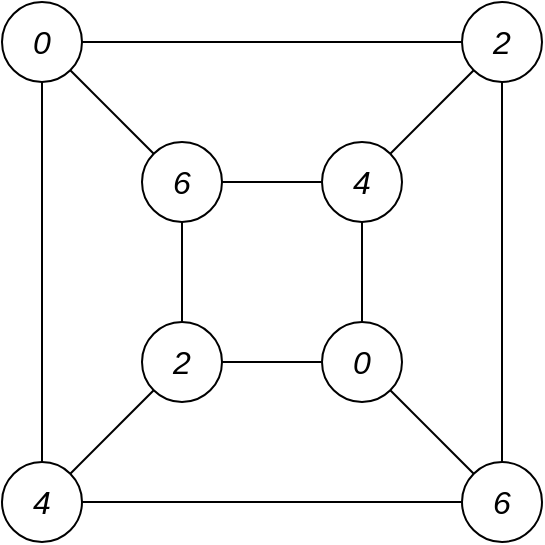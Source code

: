 <mxfile version="14.0.1" type="device"><diagram id="nq1yNRoTLHTnH_oVvKGM" name="Page-1"><mxGraphModel dx="1673" dy="934" grid="1" gridSize="10" guides="1" tooltips="1" connect="1" arrows="1" fold="1" page="1" pageScale="1" pageWidth="827" pageHeight="1169" math="0" shadow="0"><root><mxCell id="0"/><mxCell id="1" parent="0"/><mxCell id="LYixC1V-LhlNnYHsDB3u-1" value="6" style="ellipse;whiteSpace=wrap;html=1;aspect=fixed;fontSize=16;fontStyle=2" vertex="1" parent="1"><mxGeometry x="510" y="380" width="40" height="40" as="geometry"/></mxCell><mxCell id="LYixC1V-LhlNnYHsDB3u-15" style="edgeStyle=none;rounded=0;orthogonalLoop=1;jettySize=auto;html=1;exitX=1;exitY=0;exitDx=0;exitDy=0;entryX=0;entryY=1;entryDx=0;entryDy=0;endArrow=none;endFill=0;" edge="1" parent="1" source="LYixC1V-LhlNnYHsDB3u-3" target="LYixC1V-LhlNnYHsDB3u-10"><mxGeometry relative="1" as="geometry"/></mxCell><mxCell id="LYixC1V-LhlNnYHsDB3u-16" style="edgeStyle=none;rounded=0;orthogonalLoop=1;jettySize=auto;html=1;exitX=1;exitY=0.5;exitDx=0;exitDy=0;entryX=0;entryY=0.5;entryDx=0;entryDy=0;endArrow=none;endFill=0;" edge="1" parent="1" source="LYixC1V-LhlNnYHsDB3u-3" target="LYixC1V-LhlNnYHsDB3u-1"><mxGeometry relative="1" as="geometry"/></mxCell><mxCell id="LYixC1V-LhlNnYHsDB3u-3" value="4" style="ellipse;whiteSpace=wrap;html=1;aspect=fixed;fontSize=16;fontStyle=2" vertex="1" parent="1"><mxGeometry x="280" y="380" width="40" height="40" as="geometry"/></mxCell><mxCell id="LYixC1V-LhlNnYHsDB3u-4" style="edgeStyle=orthogonalEdgeStyle;rounded=0;orthogonalLoop=1;jettySize=auto;html=1;exitX=0.5;exitY=0;exitDx=0;exitDy=0;entryX=0.5;entryY=1;entryDx=0;entryDy=0;endArrow=none;endFill=0;fontSize=16;fontStyle=2" edge="1" parent="1" source="LYixC1V-LhlNnYHsDB3u-5" target="LYixC1V-LhlNnYHsDB3u-7"><mxGeometry relative="1" as="geometry"/></mxCell><mxCell id="LYixC1V-LhlNnYHsDB3u-17" style="edgeStyle=none;rounded=0;orthogonalLoop=1;jettySize=auto;html=1;exitX=1;exitY=1;exitDx=0;exitDy=0;entryX=0;entryY=0;entryDx=0;entryDy=0;endArrow=none;endFill=0;" edge="1" parent="1" source="LYixC1V-LhlNnYHsDB3u-5" target="LYixC1V-LhlNnYHsDB3u-1"><mxGeometry relative="1" as="geometry"/></mxCell><mxCell id="LYixC1V-LhlNnYHsDB3u-5" value="0" style="ellipse;whiteSpace=wrap;html=1;aspect=fixed;fontSize=16;fontStyle=2" vertex="1" parent="1"><mxGeometry x="440" y="310" width="40" height="40" as="geometry"/></mxCell><mxCell id="LYixC1V-LhlNnYHsDB3u-7" value="4" style="ellipse;whiteSpace=wrap;html=1;aspect=fixed;fontSize=16;fontStyle=2" vertex="1" parent="1"><mxGeometry x="440" y="220" width="40" height="40" as="geometry"/></mxCell><mxCell id="LYixC1V-LhlNnYHsDB3u-8" style="edgeStyle=orthogonalEdgeStyle;rounded=0;orthogonalLoop=1;jettySize=auto;html=1;exitX=0.5;exitY=0;exitDx=0;exitDy=0;entryX=0.5;entryY=1;entryDx=0;entryDy=0;endArrow=none;endFill=0;fontSize=16;fontStyle=2" edge="1" parent="1" source="LYixC1V-LhlNnYHsDB3u-10" target="LYixC1V-LhlNnYHsDB3u-12"><mxGeometry relative="1" as="geometry"/></mxCell><mxCell id="LYixC1V-LhlNnYHsDB3u-13" style="rounded=0;orthogonalLoop=1;jettySize=auto;html=1;exitX=1;exitY=0.5;exitDx=0;exitDy=0;entryX=0;entryY=0.5;entryDx=0;entryDy=0;endArrow=none;endFill=0;" edge="1" parent="1" source="LYixC1V-LhlNnYHsDB3u-10" target="LYixC1V-LhlNnYHsDB3u-5"><mxGeometry relative="1" as="geometry"/></mxCell><mxCell id="LYixC1V-LhlNnYHsDB3u-10" value="2" style="ellipse;whiteSpace=wrap;html=1;aspect=fixed;fontSize=16;fontStyle=2" vertex="1" parent="1"><mxGeometry x="350" y="310" width="40" height="40" as="geometry"/></mxCell><mxCell id="LYixC1V-LhlNnYHsDB3u-14" style="edgeStyle=none;rounded=0;orthogonalLoop=1;jettySize=auto;html=1;exitX=1;exitY=0.5;exitDx=0;exitDy=0;entryX=0;entryY=0.5;entryDx=0;entryDy=0;endArrow=none;endFill=0;" edge="1" parent="1" source="LYixC1V-LhlNnYHsDB3u-12" target="LYixC1V-LhlNnYHsDB3u-7"><mxGeometry relative="1" as="geometry"/></mxCell><mxCell id="LYixC1V-LhlNnYHsDB3u-12" value="6" style="ellipse;whiteSpace=wrap;html=1;aspect=fixed;fontSize=16;fontStyle=2" vertex="1" parent="1"><mxGeometry x="350" y="220" width="40" height="40" as="geometry"/></mxCell><mxCell id="LYixC1V-LhlNnYHsDB3u-19" style="edgeStyle=none;rounded=0;orthogonalLoop=1;jettySize=auto;html=1;exitX=0.5;exitY=1;exitDx=0;exitDy=0;entryX=0.5;entryY=0;entryDx=0;entryDy=0;endArrow=none;endFill=0;" edge="1" parent="1" source="LYixC1V-LhlNnYHsDB3u-18" target="LYixC1V-LhlNnYHsDB3u-1"><mxGeometry relative="1" as="geometry"/></mxCell><mxCell id="LYixC1V-LhlNnYHsDB3u-24" style="edgeStyle=none;rounded=0;orthogonalLoop=1;jettySize=auto;html=1;exitX=0;exitY=1;exitDx=0;exitDy=0;entryX=1;entryY=0;entryDx=0;entryDy=0;endArrow=none;endFill=0;" edge="1" parent="1" source="LYixC1V-LhlNnYHsDB3u-18" target="LYixC1V-LhlNnYHsDB3u-7"><mxGeometry relative="1" as="geometry"/></mxCell><mxCell id="LYixC1V-LhlNnYHsDB3u-18" value="2" style="ellipse;whiteSpace=wrap;html=1;aspect=fixed;fontSize=16;fontStyle=2" vertex="1" parent="1"><mxGeometry x="510" y="150" width="40" height="40" as="geometry"/></mxCell><mxCell id="LYixC1V-LhlNnYHsDB3u-21" style="edgeStyle=none;rounded=0;orthogonalLoop=1;jettySize=auto;html=1;exitX=0.5;exitY=1;exitDx=0;exitDy=0;entryX=0.5;entryY=0;entryDx=0;entryDy=0;endArrow=none;endFill=0;" edge="1" parent="1" source="LYixC1V-LhlNnYHsDB3u-20" target="LYixC1V-LhlNnYHsDB3u-3"><mxGeometry relative="1" as="geometry"/></mxCell><mxCell id="LYixC1V-LhlNnYHsDB3u-22" style="edgeStyle=none;rounded=0;orthogonalLoop=1;jettySize=auto;html=1;exitX=1;exitY=1;exitDx=0;exitDy=0;entryX=0;entryY=0;entryDx=0;entryDy=0;endArrow=none;endFill=0;" edge="1" parent="1" source="LYixC1V-LhlNnYHsDB3u-20" target="LYixC1V-LhlNnYHsDB3u-12"><mxGeometry relative="1" as="geometry"/></mxCell><mxCell id="LYixC1V-LhlNnYHsDB3u-23" style="edgeStyle=none;rounded=0;orthogonalLoop=1;jettySize=auto;html=1;exitX=1;exitY=0.5;exitDx=0;exitDy=0;entryX=0;entryY=0.5;entryDx=0;entryDy=0;endArrow=none;endFill=0;" edge="1" parent="1" source="LYixC1V-LhlNnYHsDB3u-20" target="LYixC1V-LhlNnYHsDB3u-18"><mxGeometry relative="1" as="geometry"/></mxCell><mxCell id="LYixC1V-LhlNnYHsDB3u-20" value="0" style="ellipse;whiteSpace=wrap;html=1;aspect=fixed;fontSize=16;fontStyle=2" vertex="1" parent="1"><mxGeometry x="280" y="150" width="40" height="40" as="geometry"/></mxCell></root></mxGraphModel></diagram></mxfile>